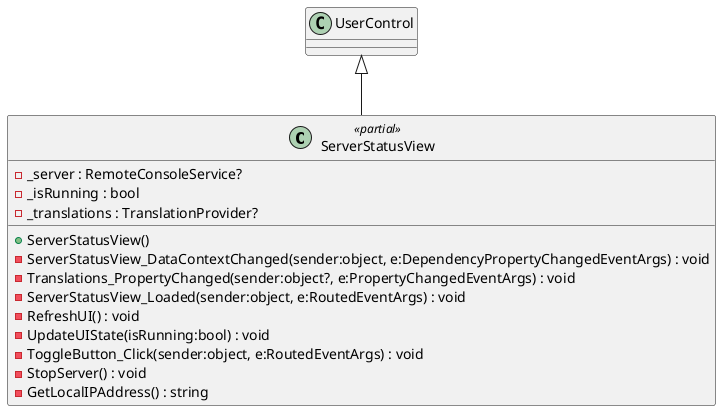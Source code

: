 @startuml
class ServerStatusView <<partial>> {
    - _server : RemoteConsoleService?
    - _isRunning : bool
    - _translations : TranslationProvider?
    + ServerStatusView()
    - ServerStatusView_DataContextChanged(sender:object, e:DependencyPropertyChangedEventArgs) : void
    - Translations_PropertyChanged(sender:object?, e:PropertyChangedEventArgs) : void
    - ServerStatusView_Loaded(sender:object, e:RoutedEventArgs) : void
    - RefreshUI() : void
    - UpdateUIState(isRunning:bool) : void
    - ToggleButton_Click(sender:object, e:RoutedEventArgs) : void
    - StopServer() : void
    - GetLocalIPAddress() : string
}
UserControl <|-- ServerStatusView
@enduml
